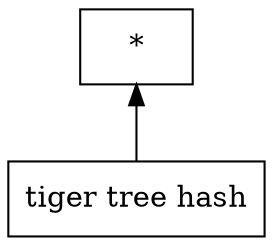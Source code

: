 digraph G { 
 rankdir=BT;
 subgraph ba { 
1 [shape=record,label="{tiger tree hash}"];
2 [shape=record,label="{*}"];
1 -> 2
}}